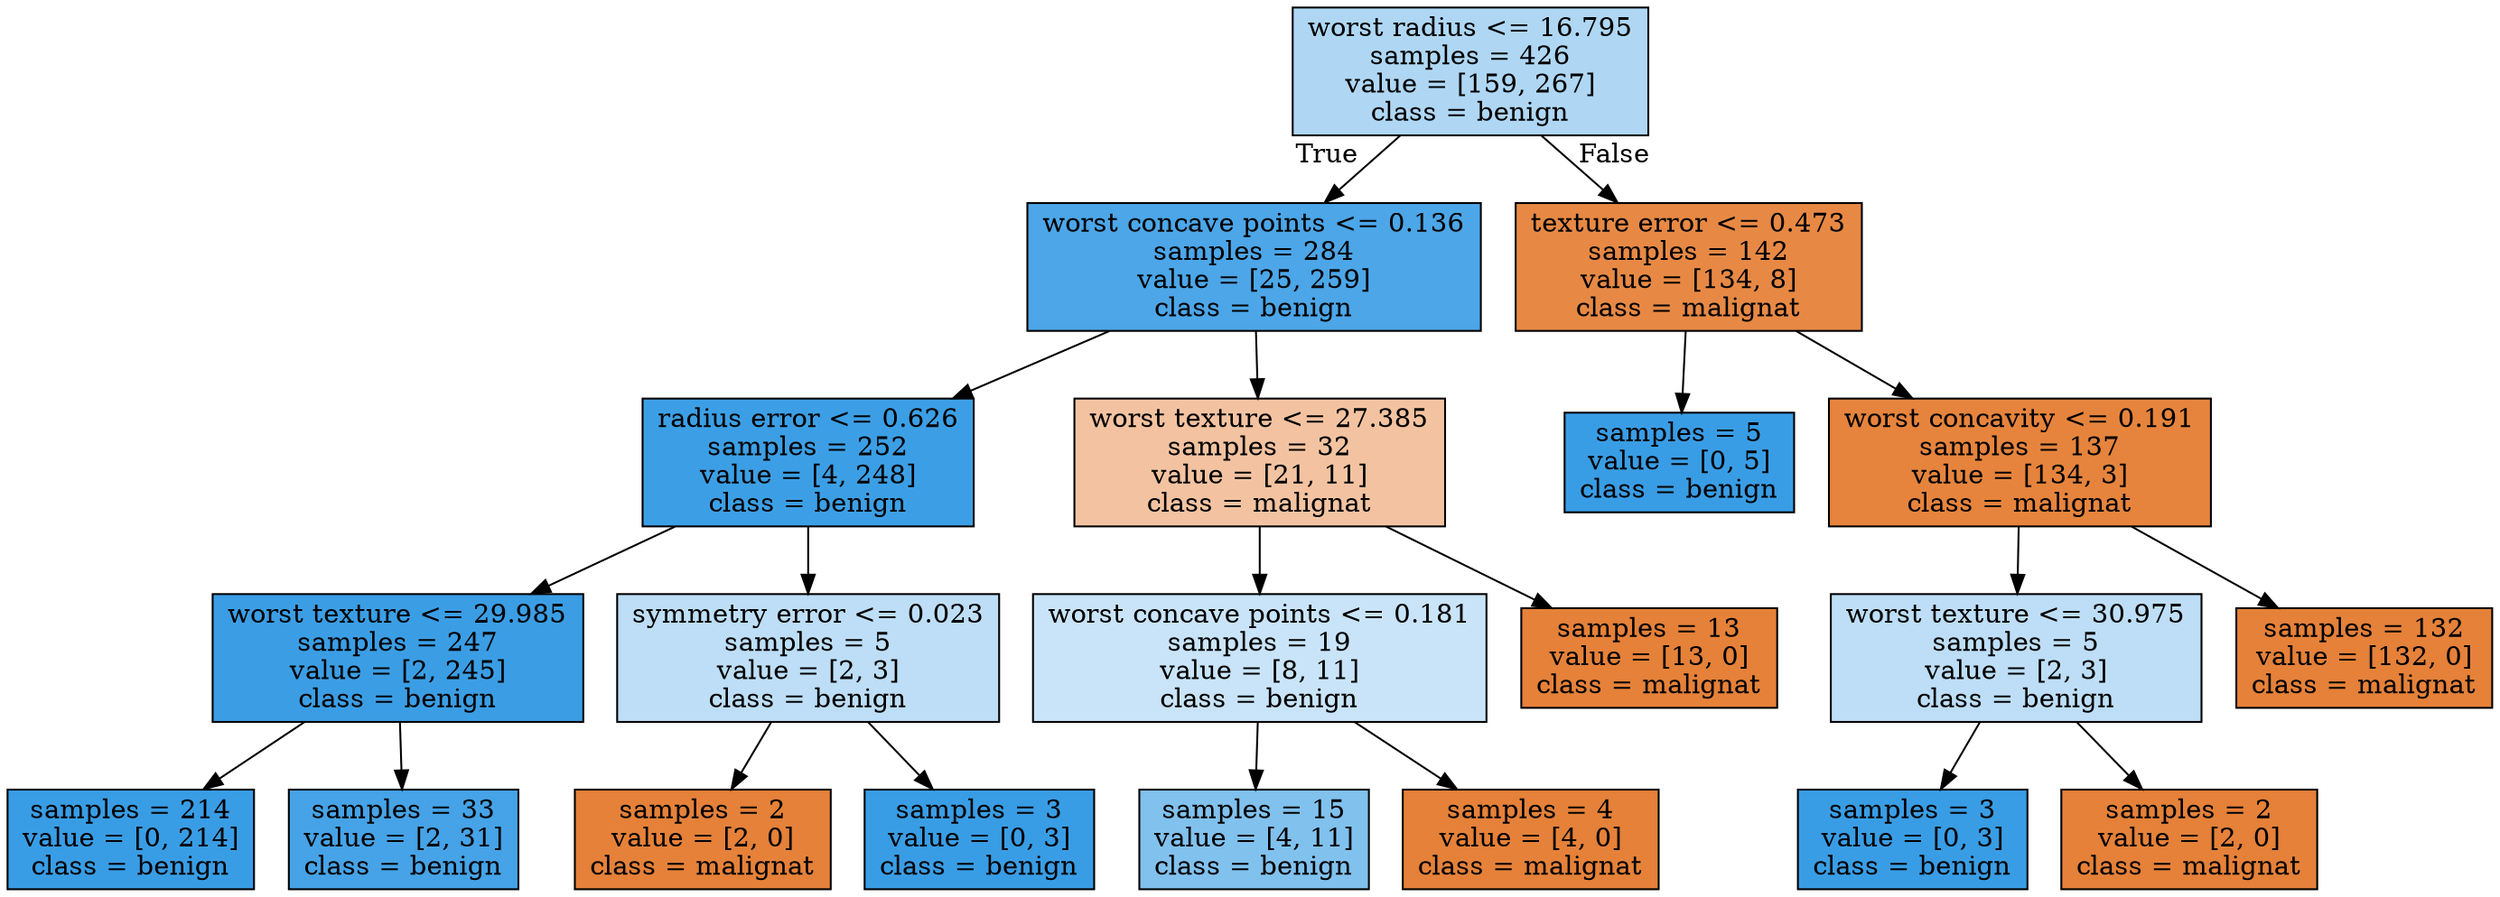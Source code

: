 digraph Tree {
node [shape=box, style="filled", color="black"] ;
0 [label="worst radius <= 16.795\nsamples = 426\nvalue = [159, 267]\nclass = benign", fillcolor="#afd7f4"] ;
1 [label="worst concave points <= 0.136\nsamples = 284\nvalue = [25, 259]\nclass = benign", fillcolor="#4ca6e8"] ;
0 -> 1 [labeldistance=2.5, labelangle=45, headlabel="True"] ;
2 [label="radius error <= 0.626\nsamples = 252\nvalue = [4, 248]\nclass = benign", fillcolor="#3c9fe5"] ;
1 -> 2 ;
3 [label="worst texture <= 29.985\nsamples = 247\nvalue = [2, 245]\nclass = benign", fillcolor="#3b9ee5"] ;
2 -> 3 ;
4 [label="samples = 214\nvalue = [0, 214]\nclass = benign", fillcolor="#399de5"] ;
3 -> 4 ;
5 [label="samples = 33\nvalue = [2, 31]\nclass = benign", fillcolor="#46a3e7"] ;
3 -> 5 ;
6 [label="symmetry error <= 0.023\nsamples = 5\nvalue = [2, 3]\nclass = benign", fillcolor="#bddef6"] ;
2 -> 6 ;
7 [label="samples = 2\nvalue = [2, 0]\nclass = malignat", fillcolor="#e58139"] ;
6 -> 7 ;
8 [label="samples = 3\nvalue = [0, 3]\nclass = benign", fillcolor="#399de5"] ;
6 -> 8 ;
9 [label="worst texture <= 27.385\nsamples = 32\nvalue = [21, 11]\nclass = malignat", fillcolor="#f3c3a1"] ;
1 -> 9 ;
10 [label="worst concave points <= 0.181\nsamples = 19\nvalue = [8, 11]\nclass = benign", fillcolor="#c9e4f8"] ;
9 -> 10 ;
11 [label="samples = 15\nvalue = [4, 11]\nclass = benign", fillcolor="#81c1ee"] ;
10 -> 11 ;
12 [label="samples = 4\nvalue = [4, 0]\nclass = malignat", fillcolor="#e58139"] ;
10 -> 12 ;
13 [label="samples = 13\nvalue = [13, 0]\nclass = malignat", fillcolor="#e58139"] ;
9 -> 13 ;
14 [label="texture error <= 0.473\nsamples = 142\nvalue = [134, 8]\nclass = malignat", fillcolor="#e78945"] ;
0 -> 14 [labeldistance=2.5, labelangle=-45, headlabel="False"] ;
15 [label="samples = 5\nvalue = [0, 5]\nclass = benign", fillcolor="#399de5"] ;
14 -> 15 ;
16 [label="worst concavity <= 0.191\nsamples = 137\nvalue = [134, 3]\nclass = malignat", fillcolor="#e6843d"] ;
14 -> 16 ;
17 [label="worst texture <= 30.975\nsamples = 5\nvalue = [2, 3]\nclass = benign", fillcolor="#bddef6"] ;
16 -> 17 ;
18 [label="samples = 3\nvalue = [0, 3]\nclass = benign", fillcolor="#399de5"] ;
17 -> 18 ;
19 [label="samples = 2\nvalue = [2, 0]\nclass = malignat", fillcolor="#e58139"] ;
17 -> 19 ;
20 [label="samples = 132\nvalue = [132, 0]\nclass = malignat", fillcolor="#e58139"] ;
16 -> 20 ;
}
